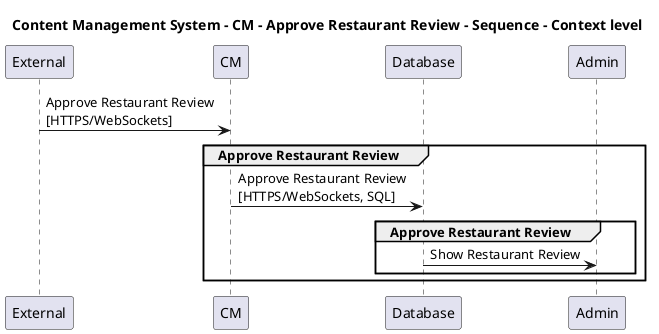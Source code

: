 @startuml

title Content Management System - CM - Approve Restaurant Review - Sequence - Context level

participant "External" as C4InterFlow.SoftwareSystems.ExternalSystem
participant "CM" as ContentManagementSystem.SoftwareSystems.CM
participant "Database" as ContentManagementSystem.SoftwareSystems.Database
participant "Admin" as ContentManagementSystem.SoftwareSystems.Admin

C4InterFlow.SoftwareSystems.ExternalSystem -> ContentManagementSystem.SoftwareSystems.CM : Approve Restaurant Review\n[HTTPS/WebSockets]
group Approve Restaurant Review
ContentManagementSystem.SoftwareSystems.CM -> ContentManagementSystem.SoftwareSystems.Database : Approve Restaurant Review\n[HTTPS/WebSockets, SQL]
group Approve Restaurant Review
ContentManagementSystem.SoftwareSystems.Database -> ContentManagementSystem.SoftwareSystems.Admin : Show Restaurant Review
end
end


@enduml
